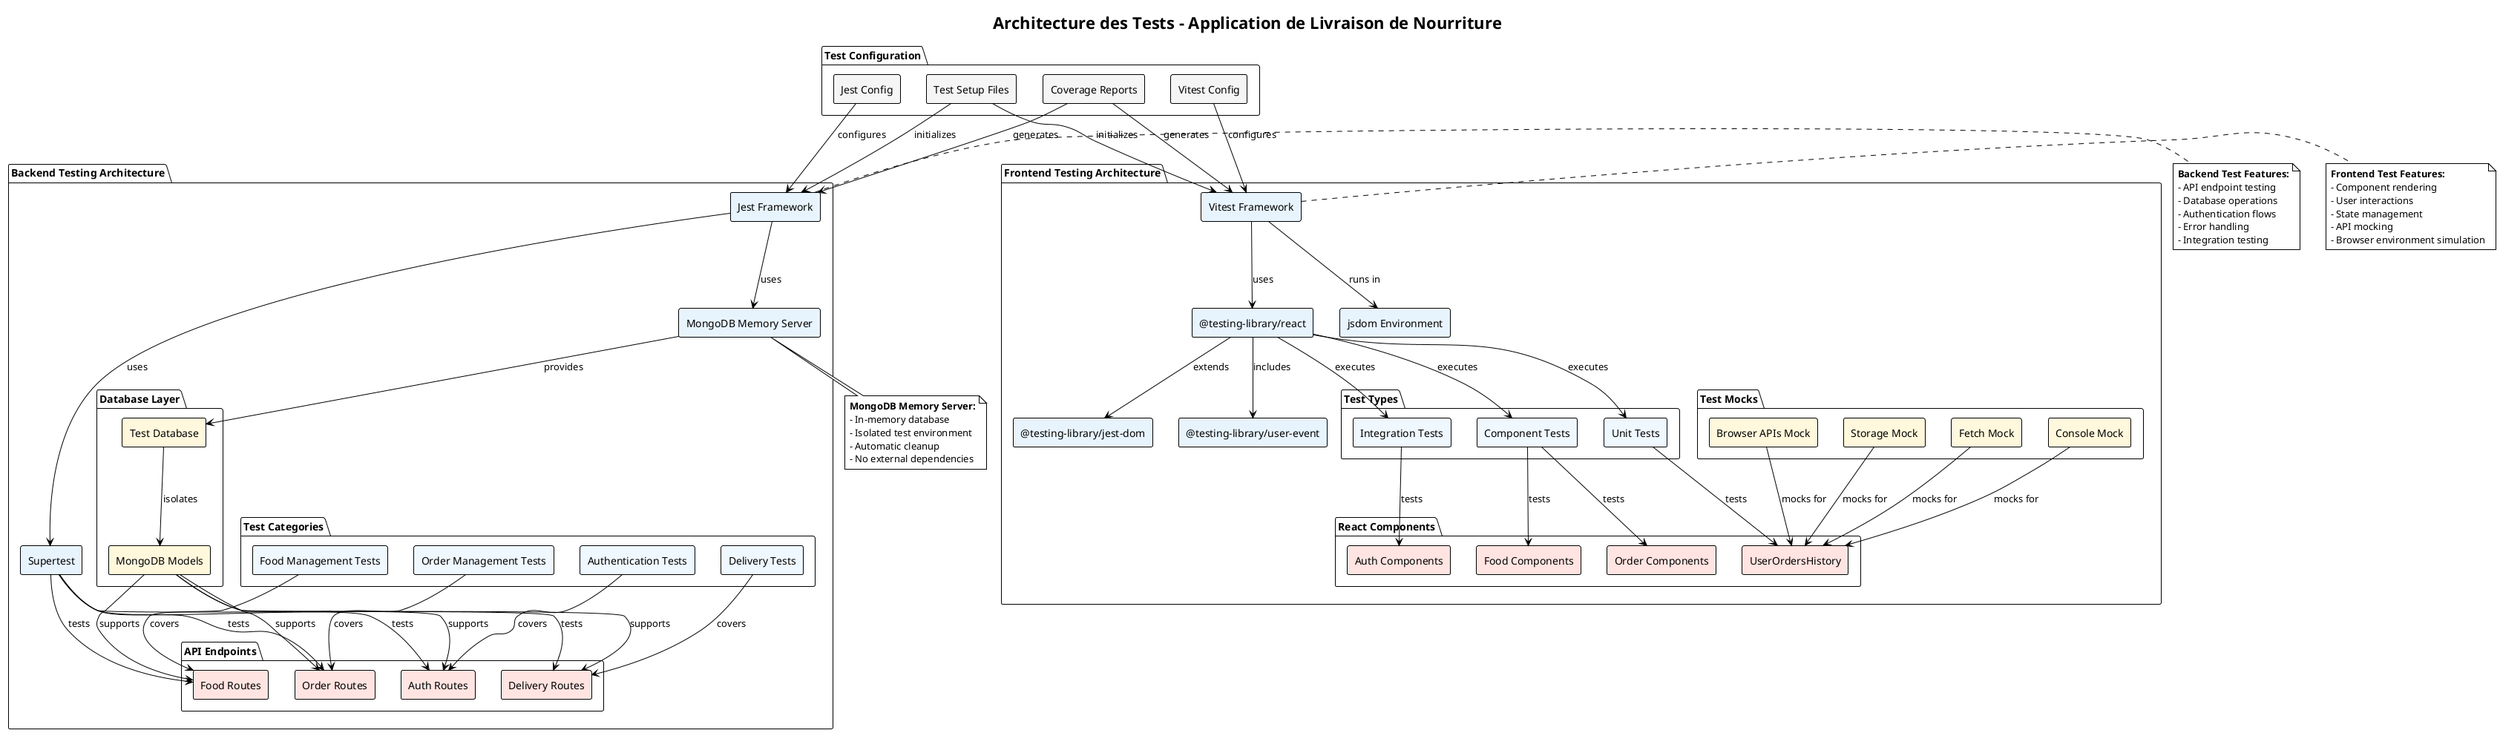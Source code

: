 @startuml Test Architecture - Food Delivery App

!theme plain
skinparam backgroundColor #FFFFFF
skinparam componentStyle rectangle

title Architecture des Tests - Application de Livraison de Nourriture

package "Frontend Testing Architecture" {
    component [Vitest Framework] as Vitest #E8F4FD
    component [@testing-library/react] as RTL #E8F4FD
    component [@testing-library/jest-dom] as JSD #E8F4FD
    component [@testing-library/user-event] as UEvent #E8F4FD
    component [jsdom Environment] as JSDOM #E8F4FD
    
    package "Test Types" {
        component [Unit Tests] as UnitTests #F0F8FF
        component [Component Tests] as CompTests #F0F8FF
        component [Integration Tests] as IntTests #F0F8FF
    }
    
    package "Test Mocks" {
        component [Browser APIs Mock] as BrowserMock #FFF8DC
        component [Storage Mock] as StorageMock #FFF8DC
        component [Fetch Mock] as FetchMock #FFF8DC
        component [Console Mock] as ConsoleMock #FFF8DC
    }
    
    package "React Components" {
        component [UserOrdersHistory] as UOH #FFE4E1
        component [Food Components] as FoodComp #FFE4E1
        component [Order Components] as OrderComp #FFE4E1
        component [Auth Components] as AuthComp #FFE4E1
    }
}

package "Backend Testing Architecture" {
    component [Jest Framework] as Jest #E8F4FD
    component [Supertest] as Supertest #E8F4FD
    component [MongoDB Memory Server] as MongoMem #E8F4FD
    
    package "Test Categories" {
        component [Authentication Tests] as AuthTests #F0F8FF
        component [Food Management Tests] as FoodTests #F0F8FF
        component [Order Management Tests] as OrderTests #F0F8FF
        component [Delivery Tests] as DelTests #F0F8FF
    }
    
    package "API Endpoints" {
        component [Auth Routes] as AuthRoutes #FFE4E1
        component [Food Routes] as FoodRoutes #FFE4E1
        component [Order Routes] as OrderRoutes #FFE4E1
        component [Delivery Routes] as DelRoutes #FFE4E1
    }
    
    package "Database Layer" {
        component [MongoDB Models] as Models #FFF8DC
        component [Test Database] as TestDB #FFF8DC
    }
}

package "Test Configuration" {
    component [Jest Config] as JestConfig #F5F5F5
    component [Vitest Config] as VitestConfig #F5F5F5
    component [Test Setup Files] as SetupFiles #F5F5F5
    component [Coverage Reports] as Coverage #F5F5F5
}

' Frontend Test Relationships
Vitest --> RTL : uses
Vitest --> JSDOM : runs in
RTL --> JSD : extends
RTL --> UEvent : includes
RTL --> UnitTests : executes
RTL --> CompTests : executes
RTL --> IntTests : executes

BrowserMock --> UOH : mocks for
StorageMock --> UOH : mocks for
FetchMock --> UOH : mocks for
ConsoleMock --> UOH : mocks for

UnitTests --> UOH : tests
CompTests --> FoodComp : tests
CompTests --> OrderComp : tests
IntTests --> AuthComp : tests

' Backend Test Relationships
Jest --> Supertest : uses
Jest --> MongoMem : uses
Supertest --> AuthRoutes : tests
Supertest --> FoodRoutes : tests
Supertest --> OrderRoutes : tests
Supertest --> DelRoutes : tests

AuthTests --> AuthRoutes : covers
FoodTests --> FoodRoutes : covers
OrderTests --> OrderRoutes : covers
DelTests --> DelRoutes : covers

MongoMem --> TestDB : provides
TestDB --> Models : isolates
Models --> AuthRoutes : supports
Models --> FoodRoutes : supports
Models --> OrderRoutes : supports
Models --> DelRoutes : supports

' Configuration Relationships
JestConfig --> Jest : configures
VitestConfig --> Vitest : configures
SetupFiles --> Jest : initializes
SetupFiles --> Vitest : initializes
Coverage --> Jest : generates
Coverage --> Vitest : generates

' Test Data Flow
note right of Vitest
  **Frontend Test Features:**
  - Component rendering
  - User interactions
  - State management
  - API mocking
  - Browser environment simulation
end note

note right of Jest
  **Backend Test Features:**
  - API endpoint testing
  - Database operations
  - Authentication flows
  - Error handling
  - Integration testing
end note

note bottom of MongoMem
  **MongoDB Memory Server:**
  - In-memory database
  - Isolated test environment
  - Automatic cleanup
  - No external dependencies
end note

@enduml
